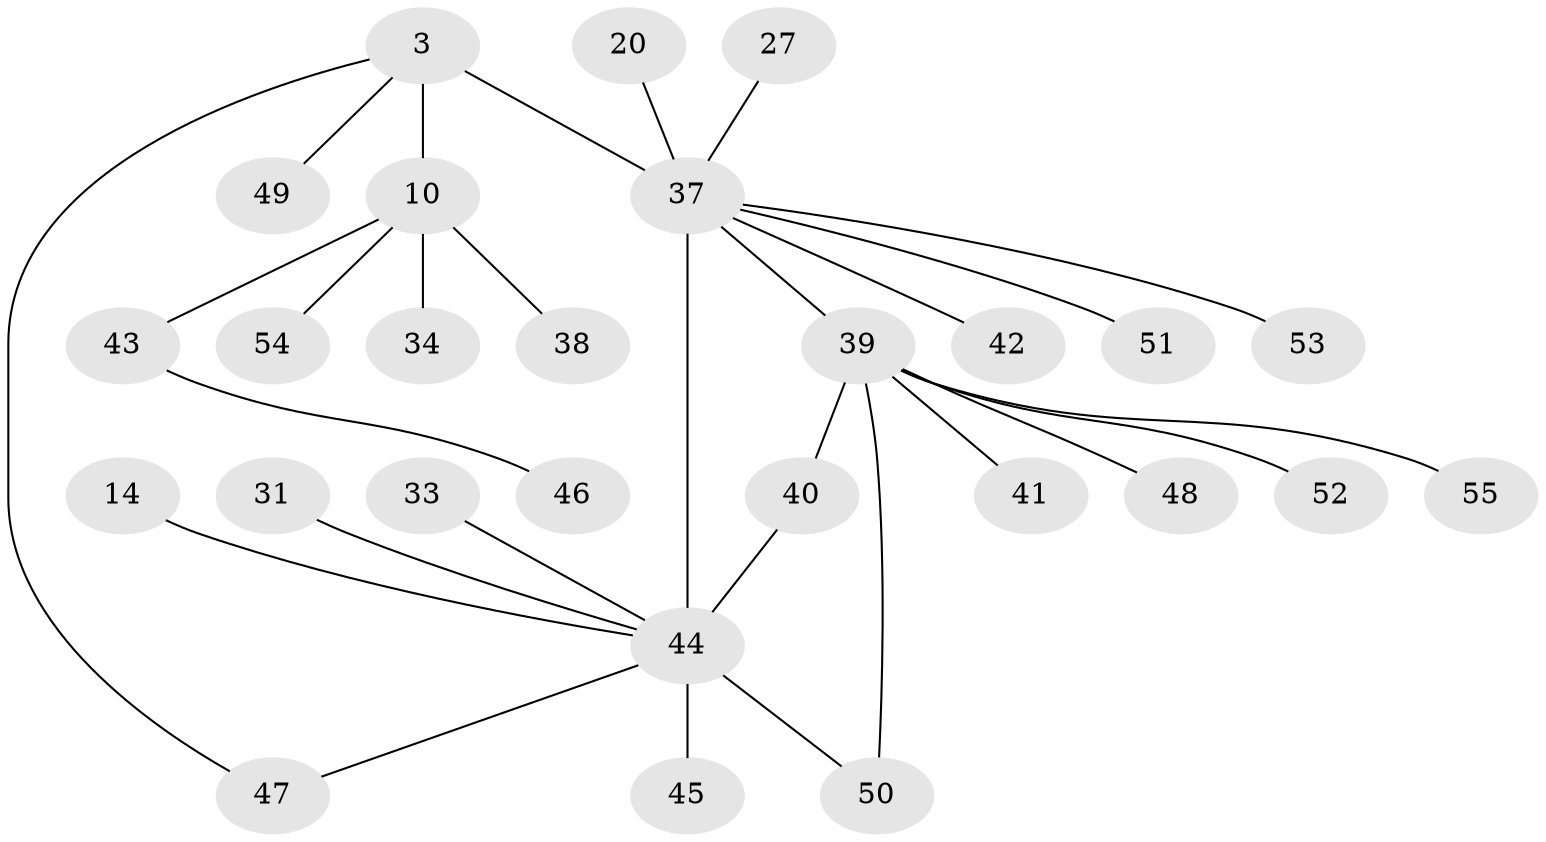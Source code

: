 // original degree distribution, {4: 0.12727272727272726, 5: 0.03636363636363636, 6: 0.01818181818181818, 3: 0.16363636363636364, 2: 0.2727272727272727, 1: 0.38181818181818183}
// Generated by graph-tools (version 1.1) at 2025/40/03/09/25 04:40:55]
// undirected, 27 vertices, 29 edges
graph export_dot {
graph [start="1"]
  node [color=gray90,style=filled];
  3;
  10 [super="+8"];
  14;
  20;
  27;
  31 [super="+28"];
  33;
  34;
  37 [super="+2+18"];
  38;
  39 [super="+36"];
  40;
  41;
  42;
  43 [super="+23"];
  44 [super="+11+22+19+25"];
  45;
  46;
  47 [super="+35"];
  48;
  49;
  50;
  51;
  52;
  53;
  54;
  55;
  3 -- 49;
  3 -- 10 [weight=2];
  3 -- 37 [weight=2];
  3 -- 47;
  10 -- 38;
  10 -- 54;
  10 -- 34;
  10 -- 43;
  14 -- 44;
  20 -- 37;
  27 -- 37;
  31 -- 44;
  33 -- 44;
  37 -- 53;
  37 -- 42;
  37 -- 44 [weight=3];
  37 -- 51;
  37 -- 39;
  39 -- 40;
  39 -- 41;
  39 -- 48;
  39 -- 50;
  39 -- 52;
  39 -- 55;
  40 -- 44;
  43 -- 46;
  44 -- 45;
  44 -- 47;
  44 -- 50;
}
